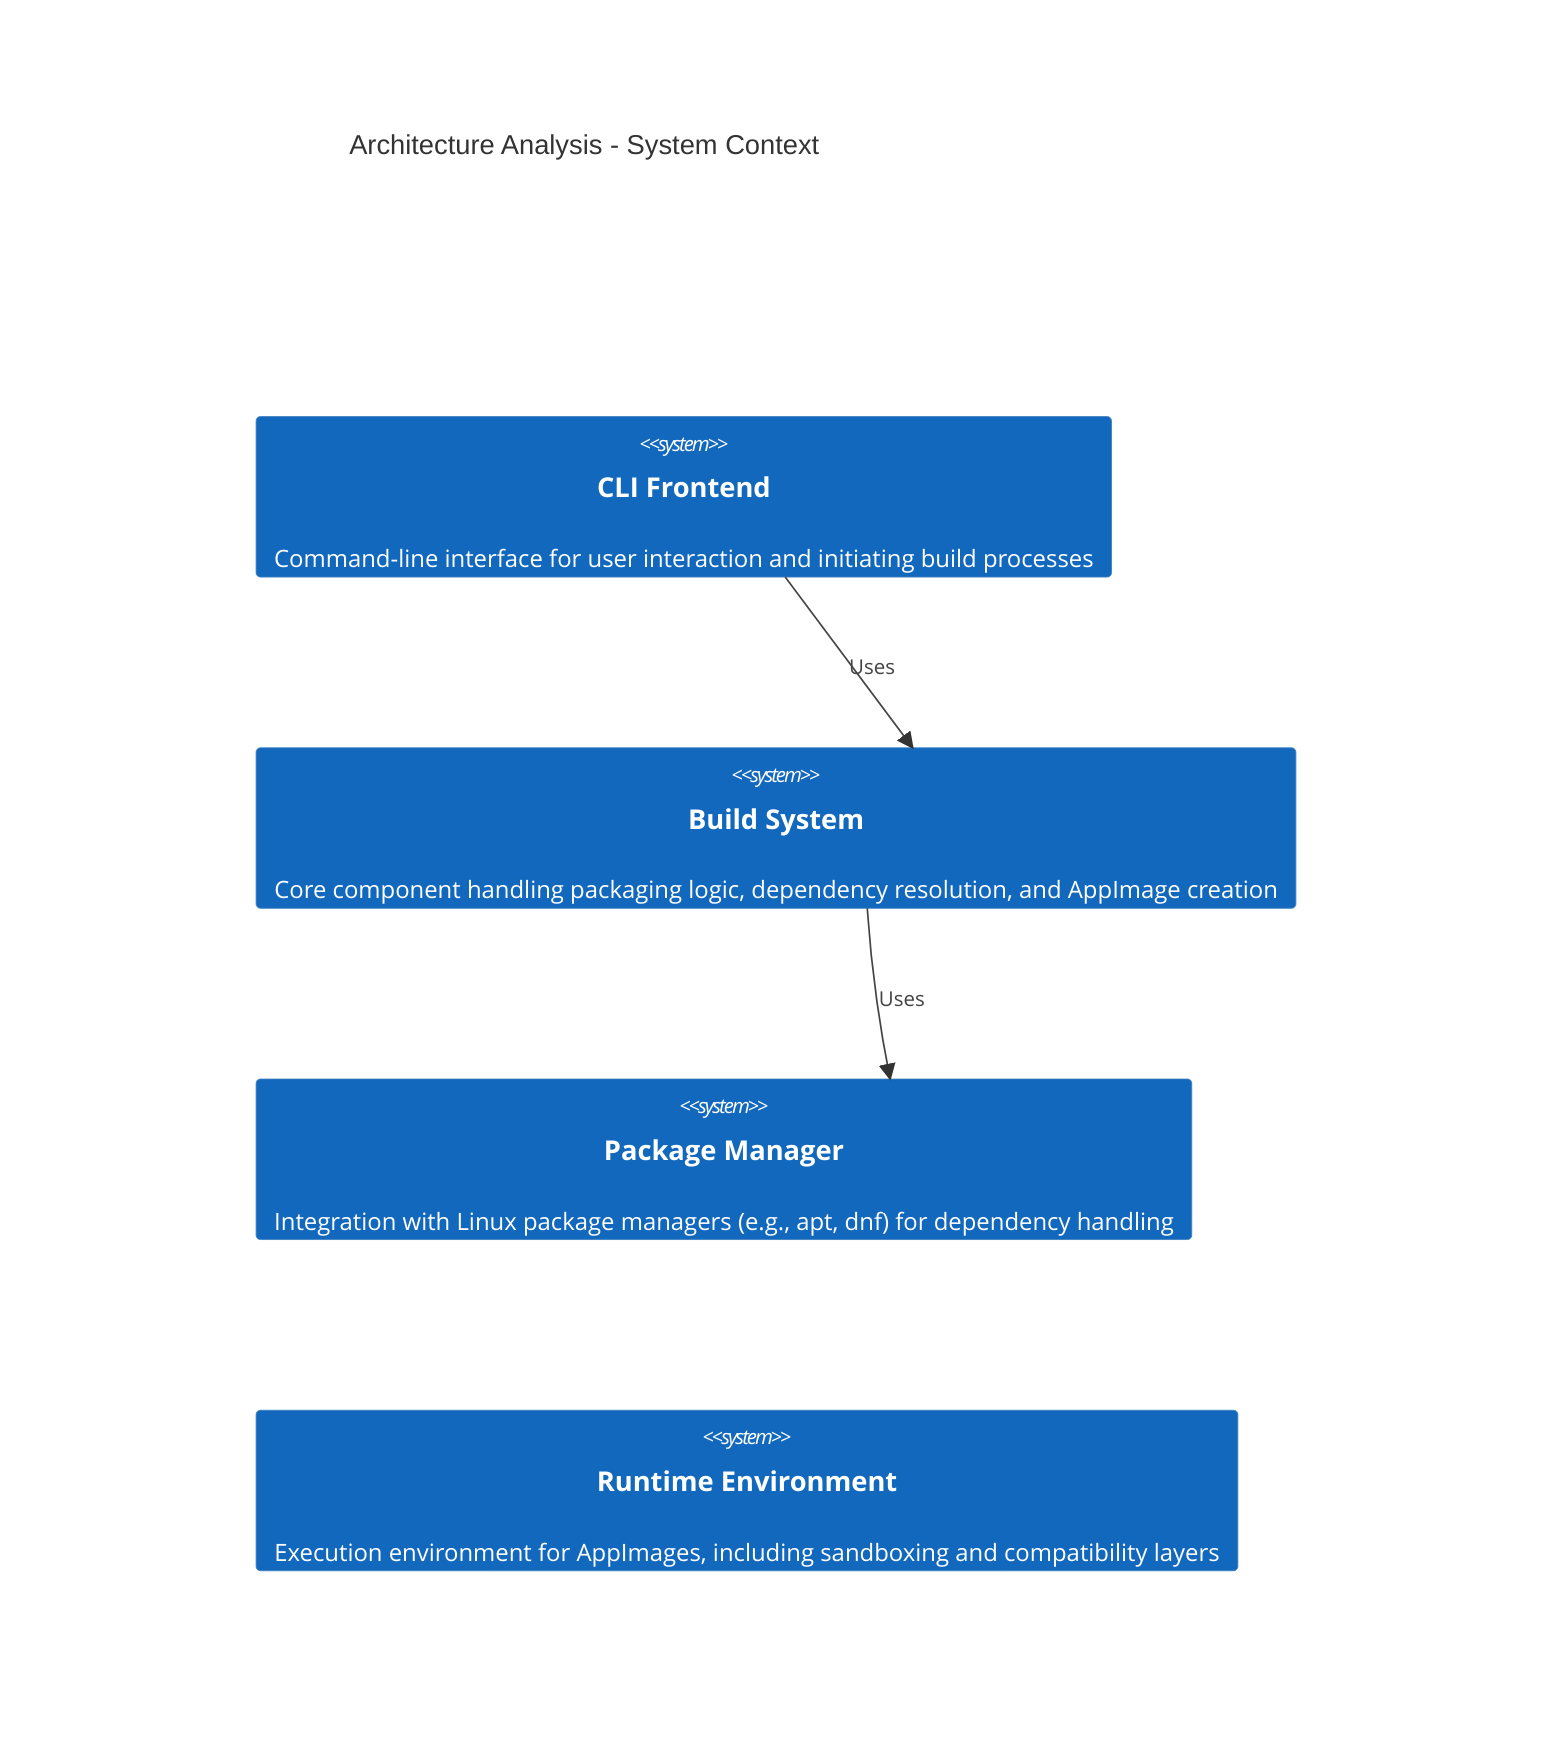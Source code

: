 C4Context
    title Architecture Analysis - System Context
    System(CLI_Frontend, "CLI Frontend", "Command-line interface for user interaction and initiating build processes")
    System(Build_System, "Build System", "Core component handling packaging logic, dependency resolution, and AppImage creation")
    System(Package_Manager, "Package Manager", "Integration with Linux package managers (e.g., apt, dnf) for dependency handling")
    System(Runtime_Environment, "Runtime Environment", "Execution environment for AppImages, including sandboxing and compatibility layers")

    Rel(CLI_Frontend, Build_System, "Uses")
    Rel(Build_System, Package_Manager, "Uses")